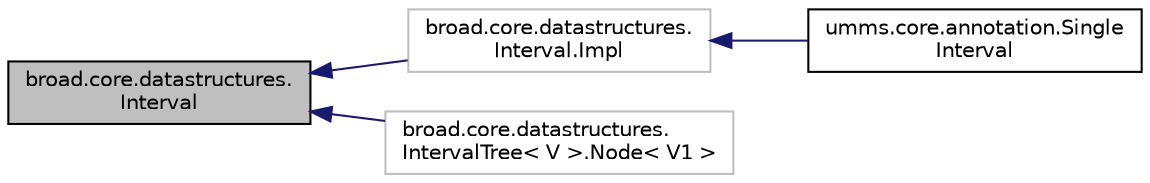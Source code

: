 digraph "broad.core.datastructures.Interval"
{
  edge [fontname="Helvetica",fontsize="10",labelfontname="Helvetica",labelfontsize="10"];
  node [fontname="Helvetica",fontsize="10",shape=record];
  rankdir="LR";
  Node1 [label="broad.core.datastructures.\lInterval",height=0.2,width=0.4,color="black", fillcolor="grey75", style="filled" fontcolor="black"];
  Node1 -> Node2 [dir="back",color="midnightblue",fontsize="10",style="solid"];
  Node2 [label="broad.core.datastructures.\lInterval.Impl",height=0.2,width=0.4,color="grey75", fillcolor="white", style="filled"];
  Node2 -> Node3 [dir="back",color="midnightblue",fontsize="10",style="solid"];
  Node3 [label="umms.core.annotation.Single\lInterval",height=0.2,width=0.4,color="black", fillcolor="white", style="filled",URL="$classumms_1_1core_1_1annotation_1_1_single_interval.html"];
  Node1 -> Node4 [dir="back",color="midnightblue",fontsize="10",style="solid"];
  Node4 [label="broad.core.datastructures.\lIntervalTree\< V \>.Node\< V1 \>",height=0.2,width=0.4,color="grey75", fillcolor="white", style="filled"];
}
